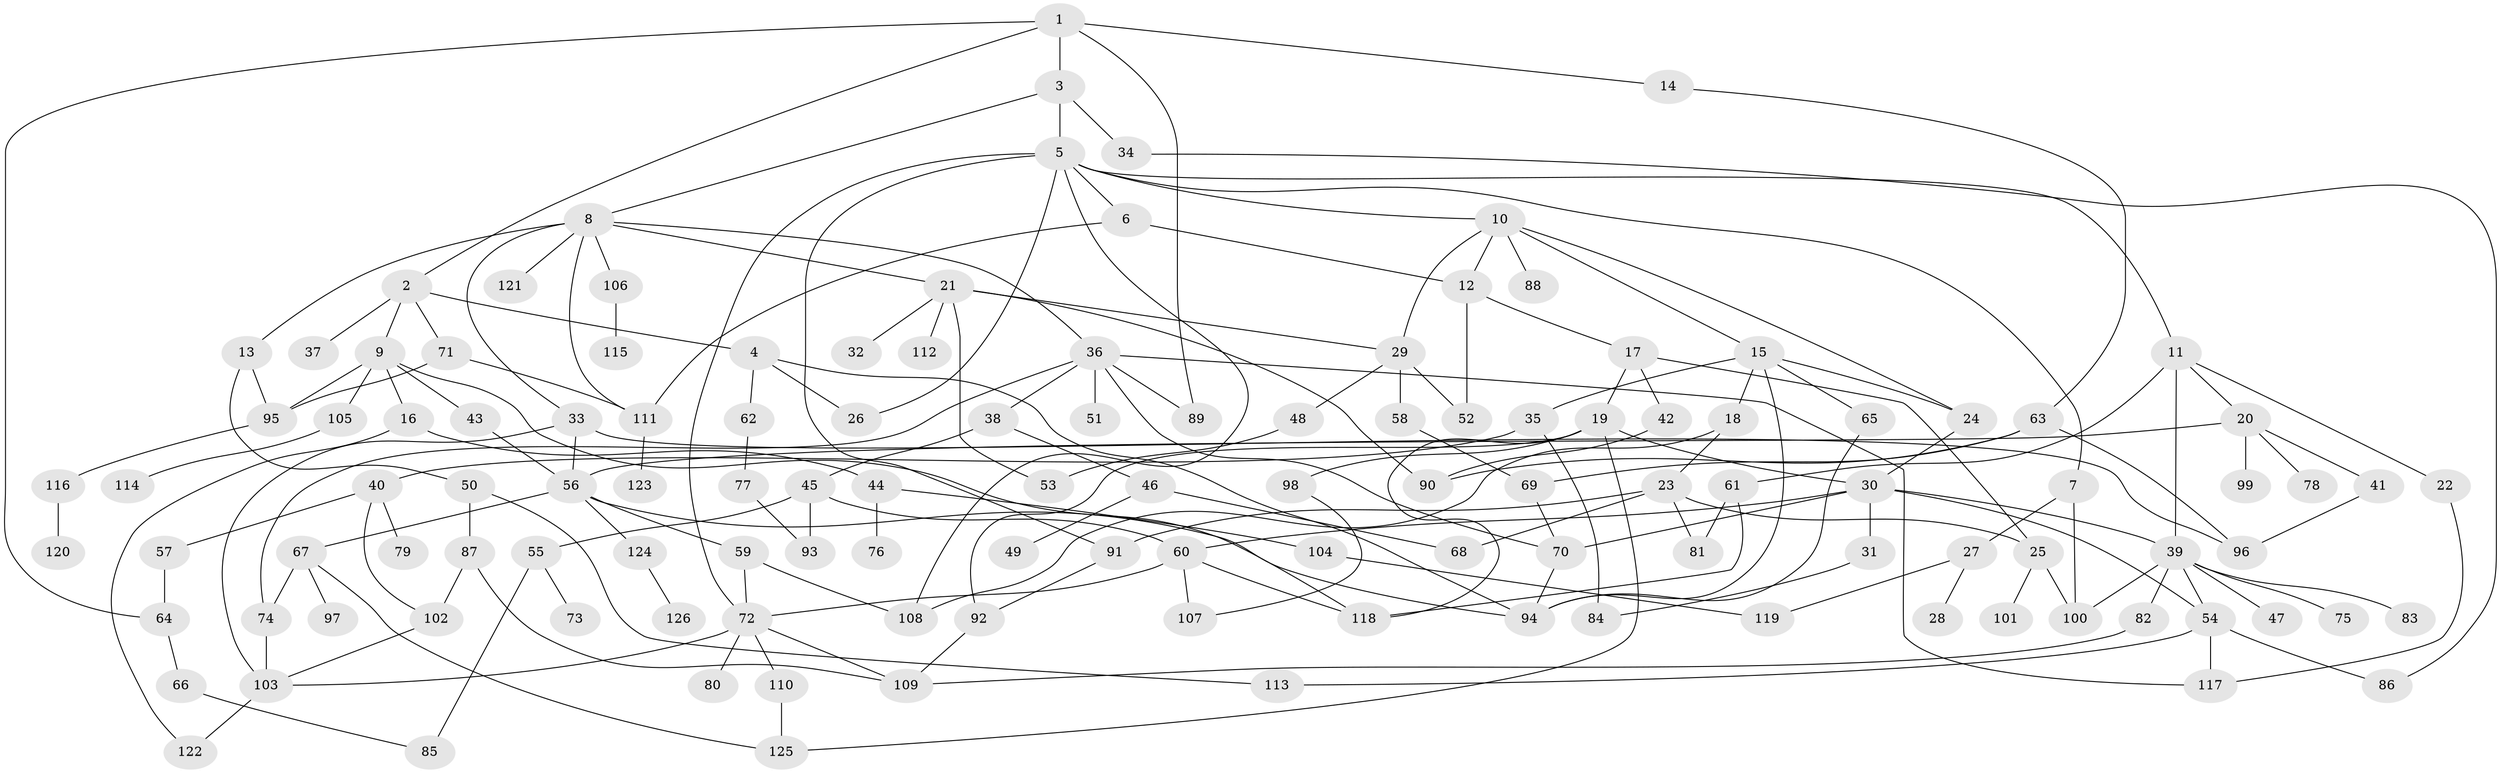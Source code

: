 // coarse degree distribution, {7: 0.03488372093023256, 10: 0.023255813953488372, 3: 0.1744186046511628, 13: 0.011627906976744186, 6: 0.023255813953488372, 8: 0.023255813953488372, 11: 0.011627906976744186, 2: 0.23255813953488372, 5: 0.13953488372093023, 4: 0.06976744186046512, 1: 0.2441860465116279, 9: 0.011627906976744186}
// Generated by graph-tools (version 1.1) at 2025/51/02/27/25 19:51:39]
// undirected, 126 vertices, 188 edges
graph export_dot {
graph [start="1"]
  node [color=gray90,style=filled];
  1;
  2;
  3;
  4;
  5;
  6;
  7;
  8;
  9;
  10;
  11;
  12;
  13;
  14;
  15;
  16;
  17;
  18;
  19;
  20;
  21;
  22;
  23;
  24;
  25;
  26;
  27;
  28;
  29;
  30;
  31;
  32;
  33;
  34;
  35;
  36;
  37;
  38;
  39;
  40;
  41;
  42;
  43;
  44;
  45;
  46;
  47;
  48;
  49;
  50;
  51;
  52;
  53;
  54;
  55;
  56;
  57;
  58;
  59;
  60;
  61;
  62;
  63;
  64;
  65;
  66;
  67;
  68;
  69;
  70;
  71;
  72;
  73;
  74;
  75;
  76;
  77;
  78;
  79;
  80;
  81;
  82;
  83;
  84;
  85;
  86;
  87;
  88;
  89;
  90;
  91;
  92;
  93;
  94;
  95;
  96;
  97;
  98;
  99;
  100;
  101;
  102;
  103;
  104;
  105;
  106;
  107;
  108;
  109;
  110;
  111;
  112;
  113;
  114;
  115;
  116;
  117;
  118;
  119;
  120;
  121;
  122;
  123;
  124;
  125;
  126;
  1 -- 2;
  1 -- 3;
  1 -- 14;
  1 -- 89;
  1 -- 64;
  2 -- 4;
  2 -- 9;
  2 -- 37;
  2 -- 71;
  3 -- 5;
  3 -- 8;
  3 -- 34;
  4 -- 26;
  4 -- 62;
  4 -- 94;
  5 -- 6;
  5 -- 7;
  5 -- 10;
  5 -- 11;
  5 -- 91;
  5 -- 26;
  5 -- 108;
  5 -- 72;
  6 -- 111;
  6 -- 12;
  7 -- 27;
  7 -- 100;
  8 -- 13;
  8 -- 21;
  8 -- 33;
  8 -- 36;
  8 -- 106;
  8 -- 121;
  8 -- 111;
  9 -- 16;
  9 -- 43;
  9 -- 95;
  9 -- 105;
  9 -- 118;
  10 -- 12;
  10 -- 15;
  10 -- 29;
  10 -- 88;
  10 -- 24;
  11 -- 20;
  11 -- 22;
  11 -- 39;
  11 -- 61;
  12 -- 17;
  12 -- 52;
  13 -- 50;
  13 -- 95;
  14 -- 63;
  15 -- 18;
  15 -- 24;
  15 -- 35;
  15 -- 65;
  15 -- 94;
  16 -- 44;
  16 -- 122;
  17 -- 19;
  17 -- 25;
  17 -- 42;
  18 -- 23;
  18 -- 108;
  19 -- 30;
  19 -- 92;
  19 -- 98;
  19 -- 118;
  19 -- 125;
  20 -- 41;
  20 -- 56;
  20 -- 78;
  20 -- 99;
  21 -- 32;
  21 -- 53;
  21 -- 90;
  21 -- 112;
  21 -- 29;
  22 -- 117;
  23 -- 25;
  23 -- 91;
  23 -- 68;
  23 -- 81;
  24 -- 30;
  25 -- 100;
  25 -- 101;
  27 -- 28;
  27 -- 119;
  29 -- 48;
  29 -- 58;
  29 -- 52;
  30 -- 31;
  30 -- 60;
  30 -- 39;
  30 -- 70;
  30 -- 54;
  31 -- 84;
  33 -- 96;
  33 -- 103;
  33 -- 56;
  34 -- 86;
  35 -- 40;
  35 -- 84;
  36 -- 38;
  36 -- 51;
  36 -- 70;
  36 -- 117;
  36 -- 89;
  36 -- 74;
  38 -- 45;
  38 -- 46;
  39 -- 47;
  39 -- 54;
  39 -- 75;
  39 -- 82;
  39 -- 83;
  39 -- 100;
  40 -- 57;
  40 -- 79;
  40 -- 102;
  41 -- 96;
  42 -- 90;
  43 -- 56;
  44 -- 76;
  44 -- 104;
  45 -- 55;
  45 -- 93;
  45 -- 60;
  46 -- 49;
  46 -- 68;
  48 -- 53;
  50 -- 87;
  50 -- 113;
  54 -- 86;
  54 -- 117;
  54 -- 113;
  55 -- 73;
  55 -- 85;
  56 -- 59;
  56 -- 67;
  56 -- 124;
  56 -- 94;
  57 -- 64;
  58 -- 69;
  59 -- 72;
  59 -- 108;
  60 -- 72;
  60 -- 118;
  60 -- 107;
  61 -- 81;
  61 -- 118;
  62 -- 77;
  63 -- 69;
  63 -- 90;
  63 -- 96;
  64 -- 66;
  65 -- 94;
  66 -- 85;
  67 -- 74;
  67 -- 97;
  67 -- 125;
  69 -- 70;
  70 -- 94;
  71 -- 111;
  71 -- 95;
  72 -- 80;
  72 -- 109;
  72 -- 110;
  72 -- 103;
  74 -- 103;
  77 -- 93;
  82 -- 109;
  87 -- 102;
  87 -- 109;
  91 -- 92;
  92 -- 109;
  95 -- 116;
  98 -- 107;
  102 -- 103;
  103 -- 122;
  104 -- 119;
  105 -- 114;
  106 -- 115;
  110 -- 125;
  111 -- 123;
  116 -- 120;
  124 -- 126;
}

